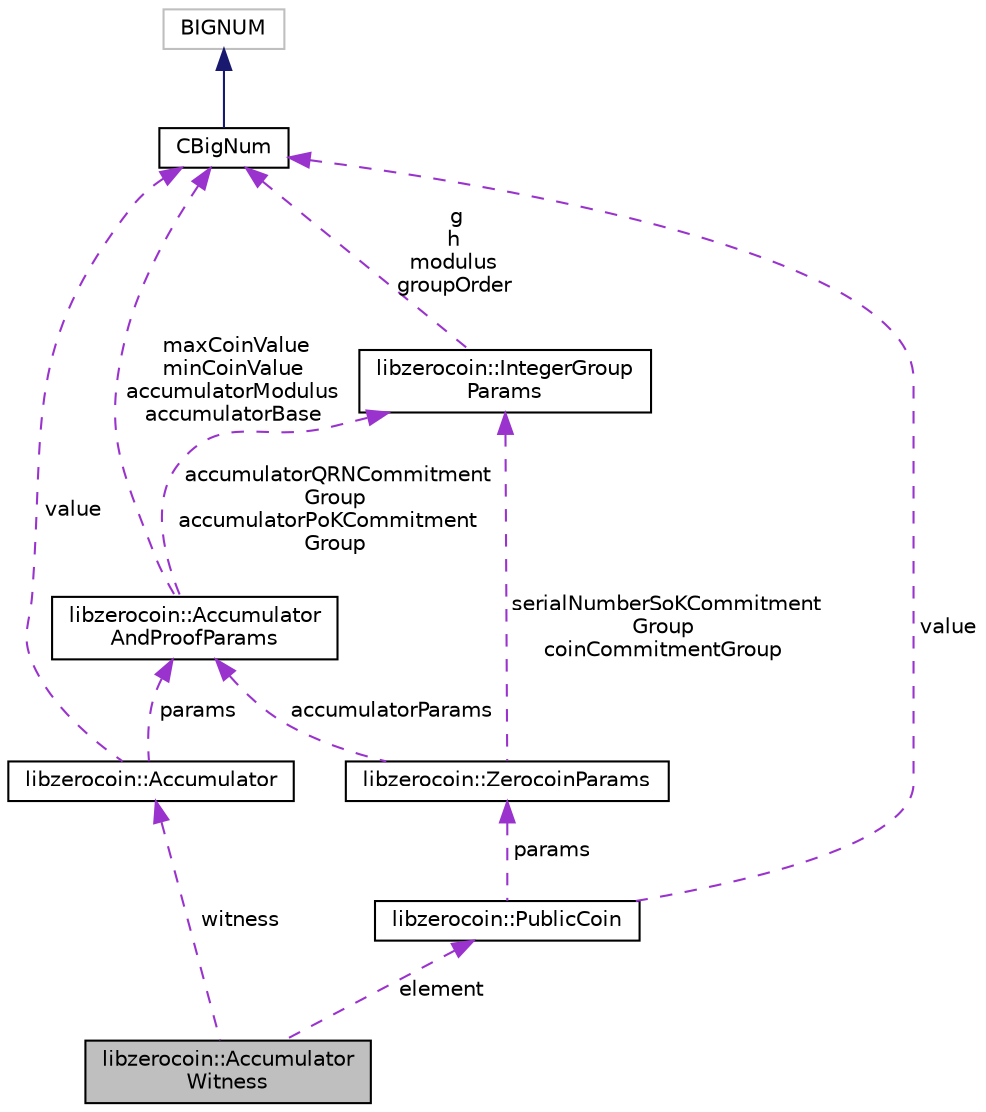digraph "libzerocoin::AccumulatorWitness"
{
  edge [fontname="Helvetica",fontsize="10",labelfontname="Helvetica",labelfontsize="10"];
  node [fontname="Helvetica",fontsize="10",shape=record];
  Node1 [label="libzerocoin::Accumulator\lWitness",height=0.2,width=0.4,color="black", fillcolor="grey75", style="filled", fontcolor="black"];
  Node2 -> Node1 [dir="back",color="darkorchid3",fontsize="10",style="dashed",label=" witness" ,fontname="Helvetica"];
  Node2 [label="libzerocoin::Accumulator",height=0.2,width=0.4,color="black", fillcolor="white", style="filled",URL="$classlibzerocoin_1_1_accumulator.html",tooltip="Implementation of the RSA-based accumulator. "];
  Node3 -> Node2 [dir="back",color="darkorchid3",fontsize="10",style="dashed",label=" value" ,fontname="Helvetica"];
  Node3 [label="CBigNum",height=0.2,width=0.4,color="black", fillcolor="white", style="filled",URL="$class_c_big_num.html",tooltip="C++ wrapper for BIGNUM (OpenSSL bignum) "];
  Node4 -> Node3 [dir="back",color="midnightblue",fontsize="10",style="solid",fontname="Helvetica"];
  Node4 [label="BIGNUM",height=0.2,width=0.4,color="grey75", fillcolor="white", style="filled"];
  Node5 -> Node2 [dir="back",color="darkorchid3",fontsize="10",style="dashed",label=" params" ,fontname="Helvetica"];
  Node5 [label="libzerocoin::Accumulator\lAndProofParams",height=0.2,width=0.4,color="black", fillcolor="white", style="filled",URL="$classlibzerocoin_1_1_accumulator_and_proof_params.html"];
  Node6 -> Node5 [dir="back",color="darkorchid3",fontsize="10",style="dashed",label=" accumulatorQRNCommitment\lGroup\naccumulatorPoKCommitment\lGroup" ,fontname="Helvetica"];
  Node6 [label="libzerocoin::IntegerGroup\lParams",height=0.2,width=0.4,color="black", fillcolor="white", style="filled",URL="$classlibzerocoin_1_1_integer_group_params.html"];
  Node3 -> Node6 [dir="back",color="darkorchid3",fontsize="10",style="dashed",label=" g\nh\nmodulus\ngroupOrder" ,fontname="Helvetica"];
  Node3 -> Node5 [dir="back",color="darkorchid3",fontsize="10",style="dashed",label=" maxCoinValue\nminCoinValue\naccumulatorModulus\naccumulatorBase" ,fontname="Helvetica"];
  Node7 -> Node1 [dir="back",color="darkorchid3",fontsize="10",style="dashed",label=" element" ,fontname="Helvetica"];
  Node7 [label="libzerocoin::PublicCoin",height=0.2,width=0.4,color="black", fillcolor="white", style="filled",URL="$classlibzerocoin_1_1_public_coin.html",tooltip="A Public coin is the part of a coin that is published to the network and what is handled by other cli..."];
  Node3 -> Node7 [dir="back",color="darkorchid3",fontsize="10",style="dashed",label=" value" ,fontname="Helvetica"];
  Node8 -> Node7 [dir="back",color="darkorchid3",fontsize="10",style="dashed",label=" params" ,fontname="Helvetica"];
  Node8 [label="libzerocoin::ZerocoinParams",height=0.2,width=0.4,color="black", fillcolor="white", style="filled",URL="$classlibzerocoin_1_1_zerocoin_params.html"];
  Node6 -> Node8 [dir="back",color="darkorchid3",fontsize="10",style="dashed",label=" serialNumberSoKCommitment\lGroup\ncoinCommitmentGroup" ,fontname="Helvetica"];
  Node5 -> Node8 [dir="back",color="darkorchid3",fontsize="10",style="dashed",label=" accumulatorParams" ,fontname="Helvetica"];
}
